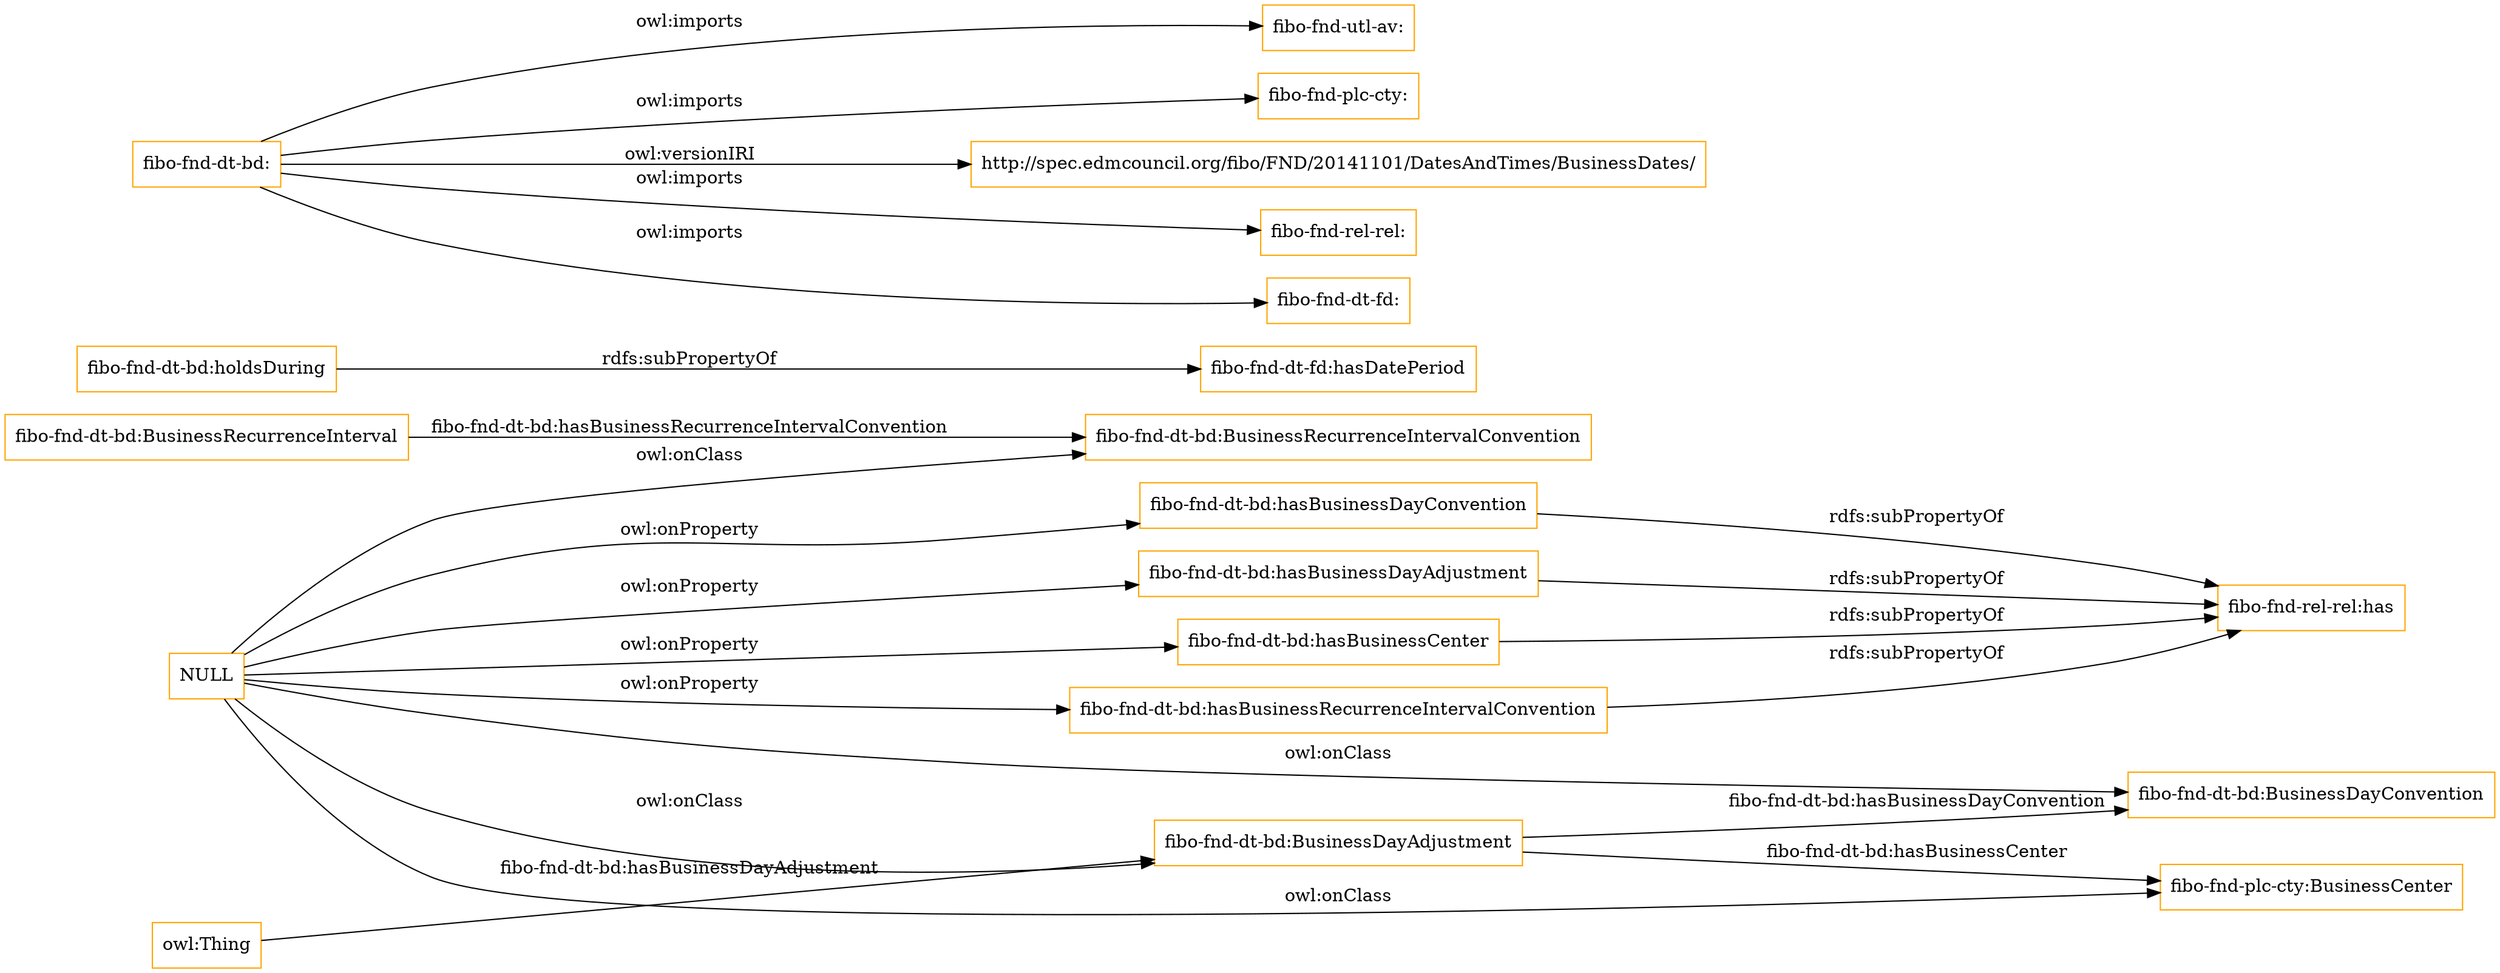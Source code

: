 digraph ar2dtool_diagram { 
rankdir=LR;
size="1501"
node [shape = rectangle, color="orange"]; "fibo-fnd-dt-bd:BusinessRecurrenceIntervalConvention" "fibo-fnd-dt-bd:BusinessRecurrenceInterval" "fibo-fnd-dt-bd:BusinessDayConvention" "fibo-fnd-dt-bd:BusinessDayAdjustment" ; /*classes style*/
	"fibo-fnd-dt-bd:hasBusinessRecurrenceIntervalConvention" -> "fibo-fnd-rel-rel:has" [ label = "rdfs:subPropertyOf" ];
	"fibo-fnd-dt-bd:hasBusinessDayAdjustment" -> "fibo-fnd-rel-rel:has" [ label = "rdfs:subPropertyOf" ];
	"fibo-fnd-dt-bd:hasBusinessCenter" -> "fibo-fnd-rel-rel:has" [ label = "rdfs:subPropertyOf" ];
	"fibo-fnd-dt-bd:holdsDuring" -> "fibo-fnd-dt-fd:hasDatePeriod" [ label = "rdfs:subPropertyOf" ];
	"fibo-fnd-dt-bd:hasBusinessDayConvention" -> "fibo-fnd-rel-rel:has" [ label = "rdfs:subPropertyOf" ];
	"NULL" -> "fibo-fnd-dt-bd:hasBusinessRecurrenceIntervalConvention" [ label = "owl:onProperty" ];
	"NULL" -> "fibo-fnd-dt-bd:BusinessRecurrenceIntervalConvention" [ label = "owl:onClass" ];
	"NULL" -> "fibo-fnd-dt-bd:hasBusinessDayConvention" [ label = "owl:onProperty" ];
	"NULL" -> "fibo-fnd-dt-bd:BusinessDayConvention" [ label = "owl:onClass" ];
	"NULL" -> "fibo-fnd-dt-bd:hasBusinessCenter" [ label = "owl:onProperty" ];
	"NULL" -> "fibo-fnd-plc-cty:BusinessCenter" [ label = "owl:onClass" ];
	"NULL" -> "fibo-fnd-dt-bd:hasBusinessDayAdjustment" [ label = "owl:onProperty" ];
	"NULL" -> "fibo-fnd-dt-bd:BusinessDayAdjustment" [ label = "owl:onClass" ];
	"fibo-fnd-dt-bd:" -> "fibo-fnd-utl-av:" [ label = "owl:imports" ];
	"fibo-fnd-dt-bd:" -> "fibo-fnd-plc-cty:" [ label = "owl:imports" ];
	"fibo-fnd-dt-bd:" -> "http://spec.edmcouncil.org/fibo/FND/20141101/DatesAndTimes/BusinessDates/" [ label = "owl:versionIRI" ];
	"fibo-fnd-dt-bd:" -> "fibo-fnd-rel-rel:" [ label = "owl:imports" ];
	"fibo-fnd-dt-bd:" -> "fibo-fnd-dt-fd:" [ label = "owl:imports" ];
	"fibo-fnd-dt-bd:BusinessDayAdjustment" -> "fibo-fnd-dt-bd:BusinessDayConvention" [ label = "fibo-fnd-dt-bd:hasBusinessDayConvention" ];
	"fibo-fnd-dt-bd:BusinessDayAdjustment" -> "fibo-fnd-plc-cty:BusinessCenter" [ label = "fibo-fnd-dt-bd:hasBusinessCenter" ];
	"owl:Thing" -> "fibo-fnd-dt-bd:BusinessDayAdjustment" [ label = "fibo-fnd-dt-bd:hasBusinessDayAdjustment" ];
	"fibo-fnd-dt-bd:BusinessRecurrenceInterval" -> "fibo-fnd-dt-bd:BusinessRecurrenceIntervalConvention" [ label = "fibo-fnd-dt-bd:hasBusinessRecurrenceIntervalConvention" ];

}
